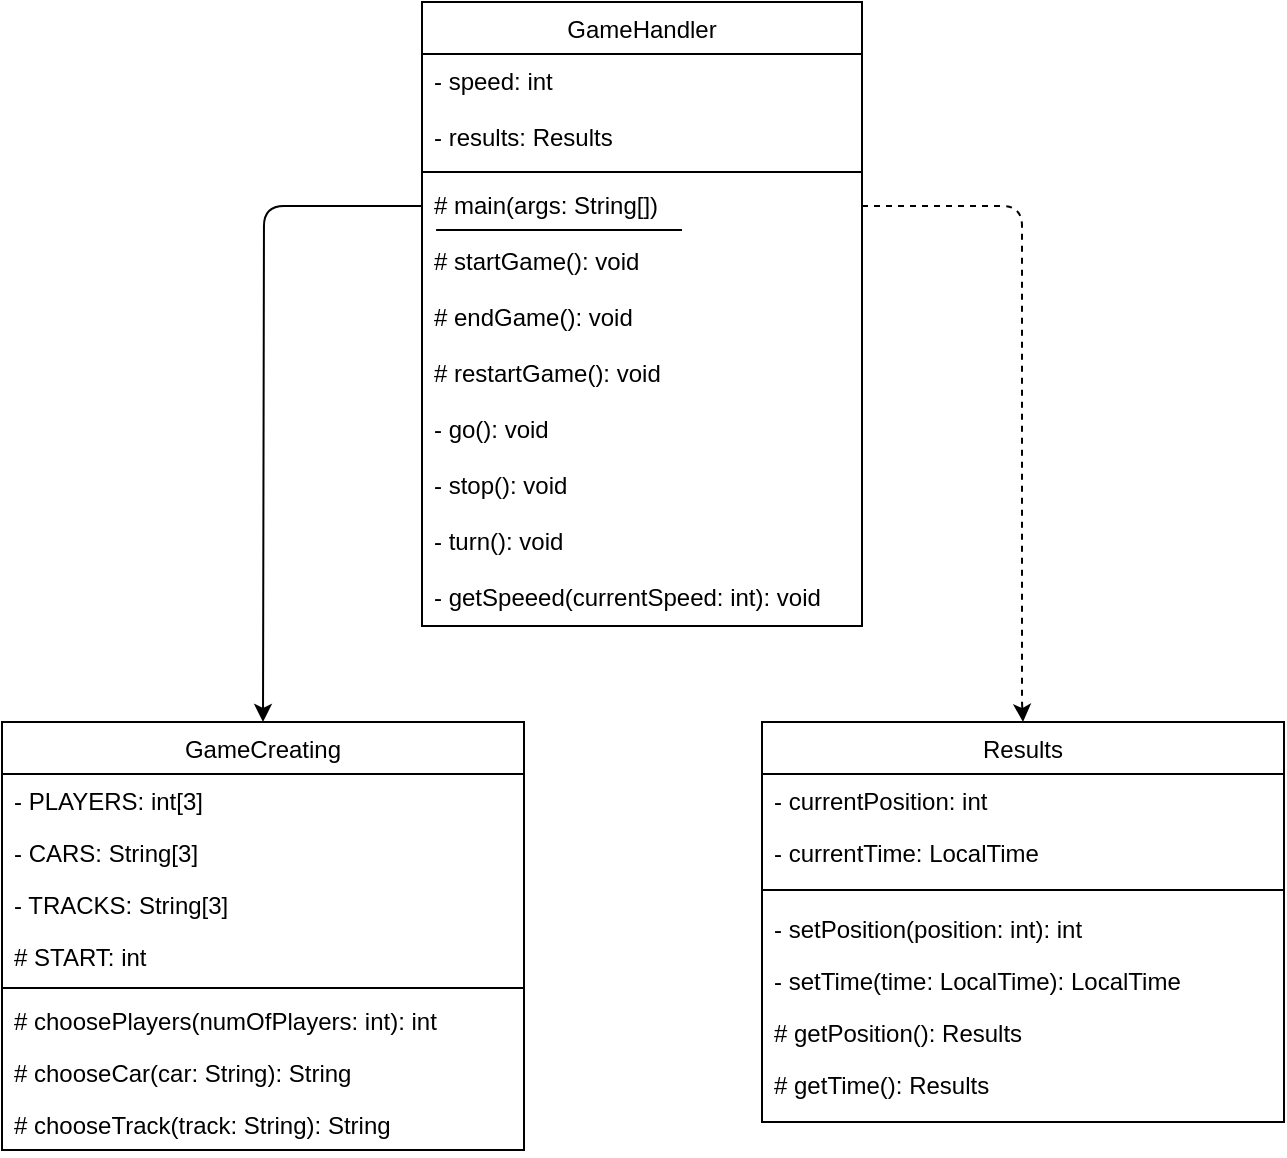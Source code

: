 <mxfile version="14.6.0" type="device"><diagram id="C5RBs43oDa-KdzZeNtuy" name="Page-1"><mxGraphModel dx="1662" dy="737" grid="1" gridSize="10" guides="1" tooltips="1" connect="1" arrows="1" fold="1" page="1" pageScale="1" pageWidth="827" pageHeight="1169" math="0" shadow="0"><root><mxCell id="WIyWlLk6GJQsqaUBKTNV-0"/><mxCell id="WIyWlLk6GJQsqaUBKTNV-1" parent="WIyWlLk6GJQsqaUBKTNV-0"/><mxCell id="zkfFHV4jXpPFQw0GAbJ--0" value="GameHandler" style="swimlane;fontStyle=0;align=center;verticalAlign=top;childLayout=stackLayout;horizontal=1;startSize=26;horizontalStack=0;resizeParent=1;resizeLast=0;collapsible=1;marginBottom=0;rounded=0;shadow=0;strokeWidth=1;" parent="WIyWlLk6GJQsqaUBKTNV-1" vertex="1"><mxGeometry x="310" width="220" height="312" as="geometry"><mxRectangle x="230" y="140" width="160" height="26" as="alternateBounds"/></mxGeometry></mxCell><mxCell id="d4V30H6tulmJxYLKrBtz-32" value="- speed: int" style="text;align=left;verticalAlign=top;spacingLeft=4;spacingRight=4;overflow=hidden;rotatable=0;points=[[0,0.5],[1,0.5]];portConstraint=eastwest;" parent="zkfFHV4jXpPFQw0GAbJ--0" vertex="1"><mxGeometry y="26" width="220" height="28" as="geometry"/></mxCell><mxCell id="d4V30H6tulmJxYLKrBtz-33" value="- results: Results" style="text;align=left;verticalAlign=top;spacingLeft=4;spacingRight=4;overflow=hidden;rotatable=0;points=[[0,0.5],[1,0.5]];portConstraint=eastwest;" parent="zkfFHV4jXpPFQw0GAbJ--0" vertex="1"><mxGeometry y="54" width="220" height="28" as="geometry"/></mxCell><mxCell id="zkfFHV4jXpPFQw0GAbJ--4" value="" style="line;html=1;strokeWidth=1;align=left;verticalAlign=middle;spacingTop=-1;spacingLeft=3;spacingRight=3;rotatable=0;labelPosition=right;points=[];portConstraint=eastwest;" parent="zkfFHV4jXpPFQw0GAbJ--0" vertex="1"><mxGeometry y="82" width="220" height="6" as="geometry"/></mxCell><mxCell id="xde2Z8p-TV0VLqVpxbID-2" value="# main(args: String[])" style="text;align=left;verticalAlign=top;spacingLeft=4;spacingRight=4;overflow=hidden;rotatable=0;points=[[0,0.5],[1,0.5]];portConstraint=eastwest;" vertex="1" parent="zkfFHV4jXpPFQw0GAbJ--0"><mxGeometry y="88" width="220" height="28" as="geometry"/></mxCell><mxCell id="zkfFHV4jXpPFQw0GAbJ--5" value="# startGame(): void" style="text;align=left;verticalAlign=top;spacingLeft=4;spacingRight=4;overflow=hidden;rotatable=0;points=[[0,0.5],[1,0.5]];portConstraint=eastwest;" parent="zkfFHV4jXpPFQw0GAbJ--0" vertex="1"><mxGeometry y="116" width="220" height="28" as="geometry"/></mxCell><mxCell id="d4V30H6tulmJxYLKrBtz-29" value="# endGame(): void" style="text;align=left;verticalAlign=top;spacingLeft=4;spacingRight=4;overflow=hidden;rotatable=0;points=[[0,0.5],[1,0.5]];portConstraint=eastwest;" parent="zkfFHV4jXpPFQw0GAbJ--0" vertex="1"><mxGeometry y="144" width="220" height="28" as="geometry"/></mxCell><mxCell id="d4V30H6tulmJxYLKrBtz-30" value="# restartGame(): void" style="text;align=left;verticalAlign=top;spacingLeft=4;spacingRight=4;overflow=hidden;rotatable=0;points=[[0,0.5],[1,0.5]];portConstraint=eastwest;" parent="zkfFHV4jXpPFQw0GAbJ--0" vertex="1"><mxGeometry y="172" width="220" height="28" as="geometry"/></mxCell><mxCell id="d4V30H6tulmJxYLKrBtz-24" value="- go(): void" style="text;align=left;verticalAlign=top;spacingLeft=4;spacingRight=4;overflow=hidden;rotatable=0;points=[[0,0.5],[1,0.5]];portConstraint=eastwest;" parent="zkfFHV4jXpPFQw0GAbJ--0" vertex="1"><mxGeometry y="200" width="220" height="28" as="geometry"/></mxCell><mxCell id="d4V30H6tulmJxYLKrBtz-26" value="- stop(): void" style="text;align=left;verticalAlign=top;spacingLeft=4;spacingRight=4;overflow=hidden;rotatable=0;points=[[0,0.5],[1,0.5]];portConstraint=eastwest;" parent="zkfFHV4jXpPFQw0GAbJ--0" vertex="1"><mxGeometry y="228" width="220" height="28" as="geometry"/></mxCell><mxCell id="d4V30H6tulmJxYLKrBtz-27" value="- turn(): void" style="text;align=left;verticalAlign=top;spacingLeft=4;spacingRight=4;overflow=hidden;rotatable=0;points=[[0,0.5],[1,0.5]];portConstraint=eastwest;" parent="zkfFHV4jXpPFQw0GAbJ--0" vertex="1"><mxGeometry y="256" width="220" height="28" as="geometry"/></mxCell><mxCell id="d4V30H6tulmJxYLKrBtz-31" value="- getSpeeed(currentSpeed: int): void" style="text;align=left;verticalAlign=top;spacingLeft=4;spacingRight=4;overflow=hidden;rotatable=0;points=[[0,0.5],[1,0.5]];portConstraint=eastwest;" parent="zkfFHV4jXpPFQw0GAbJ--0" vertex="1"><mxGeometry y="284" width="220" height="28" as="geometry"/></mxCell><mxCell id="xde2Z8p-TV0VLqVpxbID-3" value="" style="endArrow=none;html=1;exitX=0.032;exitY=-0.071;exitDx=0;exitDy=0;exitPerimeter=0;" edge="1" parent="zkfFHV4jXpPFQw0GAbJ--0" source="zkfFHV4jXpPFQw0GAbJ--5"><mxGeometry width="50" height="50" relative="1" as="geometry"><mxPoint x="80" y="610" as="sourcePoint"/><mxPoint x="130" y="114" as="targetPoint"/></mxGeometry></mxCell><mxCell id="zkfFHV4jXpPFQw0GAbJ--6" value="GameCreating" style="swimlane;fontStyle=0;align=center;verticalAlign=top;childLayout=stackLayout;horizontal=1;startSize=26;horizontalStack=0;resizeParent=1;resizeLast=0;collapsible=1;marginBottom=0;rounded=0;shadow=0;strokeWidth=1;" parent="WIyWlLk6GJQsqaUBKTNV-1" vertex="1"><mxGeometry x="100" y="360" width="261" height="214" as="geometry"><mxRectangle x="130" y="380" width="160" height="26" as="alternateBounds"/></mxGeometry></mxCell><mxCell id="d4V30H6tulmJxYLKrBtz-2" value="- PLAYERS: int[3]" style="text;align=left;verticalAlign=top;spacingLeft=4;spacingRight=4;overflow=hidden;rotatable=0;points=[[0,0.5],[1,0.5]];portConstraint=eastwest;rounded=0;shadow=0;html=0;" parent="zkfFHV4jXpPFQw0GAbJ--6" vertex="1"><mxGeometry y="26" width="261" height="26" as="geometry"/></mxCell><mxCell id="zkfFHV4jXpPFQw0GAbJ--7" value="- CARS: String[3]" style="text;align=left;verticalAlign=top;spacingLeft=4;spacingRight=4;overflow=hidden;rotatable=0;points=[[0,0.5],[1,0.5]];portConstraint=eastwest;" parent="zkfFHV4jXpPFQw0GAbJ--6" vertex="1"><mxGeometry y="52" width="261" height="26" as="geometry"/></mxCell><mxCell id="zkfFHV4jXpPFQw0GAbJ--8" value="- TRACKS: String[3]" style="text;align=left;verticalAlign=top;spacingLeft=4;spacingRight=4;overflow=hidden;rotatable=0;points=[[0,0.5],[1,0.5]];portConstraint=eastwest;rounded=0;shadow=0;html=0;" parent="zkfFHV4jXpPFQw0GAbJ--6" vertex="1"><mxGeometry y="78" width="261" height="26" as="geometry"/></mxCell><mxCell id="d4V30H6tulmJxYLKrBtz-37" value="# START: int" style="text;align=left;verticalAlign=top;spacingLeft=4;spacingRight=4;overflow=hidden;rotatable=0;points=[[0,0.5],[1,0.5]];portConstraint=eastwest;rounded=0;shadow=0;html=0;" parent="zkfFHV4jXpPFQw0GAbJ--6" vertex="1"><mxGeometry y="104" width="261" height="26" as="geometry"/></mxCell><mxCell id="zkfFHV4jXpPFQw0GAbJ--9" value="" style="line;html=1;strokeWidth=1;align=left;verticalAlign=middle;spacingTop=-1;spacingLeft=3;spacingRight=3;rotatable=0;labelPosition=right;points=[];portConstraint=eastwest;" parent="zkfFHV4jXpPFQw0GAbJ--6" vertex="1"><mxGeometry y="130" width="261" height="6" as="geometry"/></mxCell><mxCell id="zkfFHV4jXpPFQw0GAbJ--11" value="# choosePlayers(numOfPlayers: int): int" style="text;align=left;verticalAlign=top;spacingLeft=4;spacingRight=4;overflow=hidden;rotatable=0;points=[[0,0.5],[1,0.5]];portConstraint=eastwest;" parent="zkfFHV4jXpPFQw0GAbJ--6" vertex="1"><mxGeometry y="136" width="261" height="26" as="geometry"/></mxCell><mxCell id="d4V30H6tulmJxYLKrBtz-3" value="# chooseCar(car: String): String" style="text;align=left;verticalAlign=top;spacingLeft=4;spacingRight=4;overflow=hidden;rotatable=0;points=[[0,0.5],[1,0.5]];portConstraint=eastwest;" parent="zkfFHV4jXpPFQw0GAbJ--6" vertex="1"><mxGeometry y="162" width="261" height="26" as="geometry"/></mxCell><mxCell id="d4V30H6tulmJxYLKrBtz-4" value="# chooseTrack(track: String): String" style="text;align=left;verticalAlign=top;spacingLeft=4;spacingRight=4;overflow=hidden;rotatable=0;points=[[0,0.5],[1,0.5]];portConstraint=eastwest;" parent="zkfFHV4jXpPFQw0GAbJ--6" vertex="1"><mxGeometry y="188" width="261" height="26" as="geometry"/></mxCell><mxCell id="d4V30H6tulmJxYLKrBtz-5" value="Results" style="swimlane;fontStyle=0;align=center;verticalAlign=top;childLayout=stackLayout;horizontal=1;startSize=26;horizontalStack=0;resizeParent=1;resizeLast=0;collapsible=1;marginBottom=0;rounded=0;shadow=0;strokeWidth=1;" parent="WIyWlLk6GJQsqaUBKTNV-1" vertex="1"><mxGeometry x="480" y="360" width="261" height="200" as="geometry"><mxRectangle x="130" y="380" width="160" height="26" as="alternateBounds"/></mxGeometry></mxCell><mxCell id="d4V30H6tulmJxYLKrBtz-21" value="- currentPosition: int" style="text;align=left;verticalAlign=top;spacingLeft=4;spacingRight=4;overflow=hidden;rotatable=0;points=[[0,0.5],[1,0.5]];portConstraint=eastwest;" parent="d4V30H6tulmJxYLKrBtz-5" vertex="1"><mxGeometry y="26" width="261" height="26" as="geometry"/></mxCell><mxCell id="d4V30H6tulmJxYLKrBtz-22" value="- currentTime: LocalTime" style="text;align=left;verticalAlign=top;spacingLeft=4;spacingRight=4;overflow=hidden;rotatable=0;points=[[0,0.5],[1,0.5]];portConstraint=eastwest;" parent="d4V30H6tulmJxYLKrBtz-5" vertex="1"><mxGeometry y="52" width="261" height="26" as="geometry"/></mxCell><mxCell id="d4V30H6tulmJxYLKrBtz-9" value="" style="line;html=1;strokeWidth=1;align=left;verticalAlign=middle;spacingTop=-1;spacingLeft=3;spacingRight=3;rotatable=0;labelPosition=right;points=[];portConstraint=eastwest;" parent="d4V30H6tulmJxYLKrBtz-5" vertex="1"><mxGeometry y="78" width="261" height="12" as="geometry"/></mxCell><mxCell id="d4V30H6tulmJxYLKrBtz-18" value="- setPosition(position: int): int" style="text;align=left;verticalAlign=top;spacingLeft=4;spacingRight=4;overflow=hidden;rotatable=0;points=[[0,0.5],[1,0.5]];portConstraint=eastwest;" parent="d4V30H6tulmJxYLKrBtz-5" vertex="1"><mxGeometry y="90" width="261" height="26" as="geometry"/></mxCell><mxCell id="d4V30H6tulmJxYLKrBtz-19" value="- setTime(time: LocalTime): LocalTime" style="text;align=left;verticalAlign=top;spacingLeft=4;spacingRight=4;overflow=hidden;rotatable=0;points=[[0,0.5],[1,0.5]];portConstraint=eastwest;" parent="d4V30H6tulmJxYLKrBtz-5" vertex="1"><mxGeometry y="116" width="261" height="26" as="geometry"/></mxCell><mxCell id="d4V30H6tulmJxYLKrBtz-10" value="# getPosition(): Results" style="text;align=left;verticalAlign=top;spacingLeft=4;spacingRight=4;overflow=hidden;rotatable=0;points=[[0,0.5],[1,0.5]];portConstraint=eastwest;" parent="d4V30H6tulmJxYLKrBtz-5" vertex="1"><mxGeometry y="142" width="261" height="26" as="geometry"/></mxCell><mxCell id="d4V30H6tulmJxYLKrBtz-11" value="# getTime(): Results" style="text;align=left;verticalAlign=top;spacingLeft=4;spacingRight=4;overflow=hidden;rotatable=0;points=[[0,0.5],[1,0.5]];portConstraint=eastwest;" parent="d4V30H6tulmJxYLKrBtz-5" vertex="1"><mxGeometry y="168" width="261" height="26" as="geometry"/></mxCell><mxCell id="d4V30H6tulmJxYLKrBtz-35" value="" style="endArrow=classic;html=1;exitX=0;exitY=0.5;exitDx=0;exitDy=0;entryX=0.5;entryY=0;entryDx=0;entryDy=0;" parent="WIyWlLk6GJQsqaUBKTNV-1" source="xde2Z8p-TV0VLqVpxbID-2" target="zkfFHV4jXpPFQw0GAbJ--6" edge="1"><mxGeometry width="50" height="50" relative="1" as="geometry"><mxPoint x="390" y="410" as="sourcePoint"/><mxPoint x="440" y="360" as="targetPoint"/><Array as="points"><mxPoint x="231" y="102"/></Array></mxGeometry></mxCell><mxCell id="xde2Z8p-TV0VLqVpxbID-0" value="" style="endArrow=none;dashed=1;html=1;exitX=1;exitY=0.5;exitDx=0;exitDy=0;" edge="1" parent="WIyWlLk6GJQsqaUBKTNV-1" source="xde2Z8p-TV0VLqVpxbID-2"><mxGeometry width="50" height="50" relative="1" as="geometry"><mxPoint x="390" y="610" as="sourcePoint"/><mxPoint x="610" y="350" as="targetPoint"/><Array as="points"><mxPoint x="610" y="102"/></Array></mxGeometry></mxCell><mxCell id="xde2Z8p-TV0VLqVpxbID-1" value="" style="endArrow=classic;html=1;entryX=0.5;entryY=0;entryDx=0;entryDy=0;" edge="1" parent="WIyWlLk6GJQsqaUBKTNV-1" target="d4V30H6tulmJxYLKrBtz-5"><mxGeometry width="50" height="50" relative="1" as="geometry"><mxPoint x="610" y="350" as="sourcePoint"/><mxPoint x="440" y="560" as="targetPoint"/></mxGeometry></mxCell></root></mxGraphModel></diagram></mxfile>